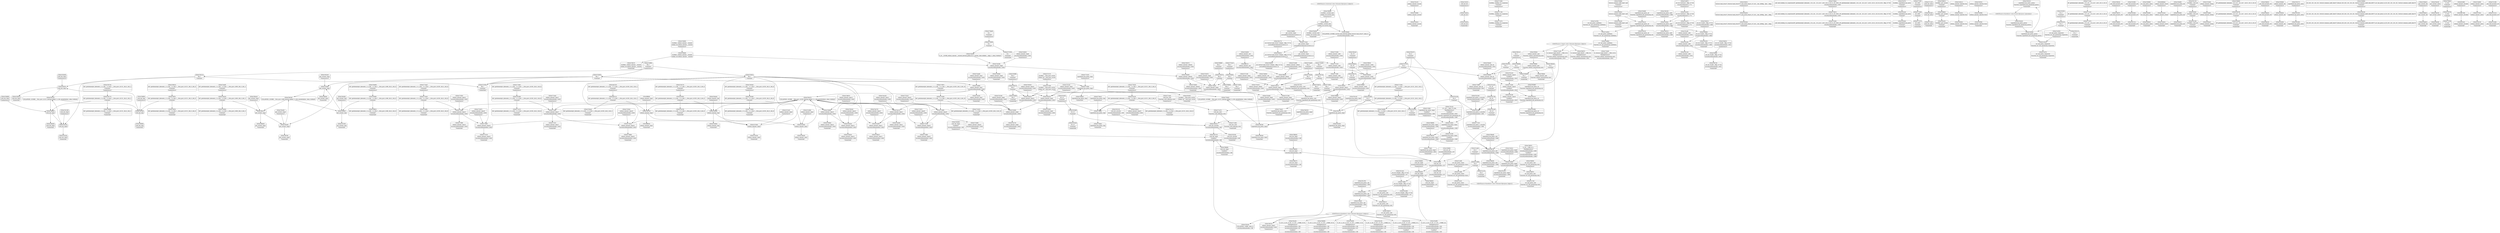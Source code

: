 digraph {
	CE0x47559a0 [shape=record,shape=Mrecord,label="{CE0x47559a0|get_current:_tmp1}"]
	CE0x474dd30 [shape=record,shape=Mrecord,label="{CE0x474dd30|selinux_umount:_call|security/selinux/hooks.c,2650|*SummSink*}"]
	CE0x4745660 [shape=record,shape=Mrecord,label="{CE0x4745660|selinux_umount:_do.end}"]
	CE0x4772db0 [shape=record,shape=Mrecord,label="{CE0x4772db0|selinux_umount:_tmp20|security/selinux/hooks.c,2650|*SummSink*}"]
	CE0x4755e80 [shape=record,shape=Mrecord,label="{CE0x4755e80|selinux_umount:_tmp9|security/selinux/hooks.c,2650|*SummSink*}"]
	CE0x476f0f0 [shape=record,shape=Mrecord,label="{CE0x476f0f0|i64*_getelementptr_inbounds_(_2_x_i64_,_2_x_i64_*___llvm_gcov_ctr131,_i64_0,_i64_1)|*Constant*|*SummSink*}"]
	CE0x4792700 [shape=record,shape=Mrecord,label="{CE0x4792700|superblock_has_perm:_cred|Function::superblock_has_perm&Arg::cred::|*SummSource*}"]
	CE0x47cd5c0 [shape=record,shape=Mrecord,label="{CE0x47cd5c0|cred_sid:_bb}"]
	CE0x478fcb0 [shape=record,shape=Mrecord,label="{CE0x478fcb0|selinux_umount:_mnt|Function::selinux_umount&Arg::mnt::|*SummSource*}"]
	CE0x47d0e00 [shape=record,shape=Mrecord,label="{CE0x47d0e00|cred_sid:_tmp2|*SummSink*}"]
	CE0x4773f90 [shape=record,shape=Mrecord,label="{CE0x4773f90|selinux_umount:_tmp15|security/selinux/hooks.c,2650|*SummSink*}"]
	CE0x47dc1f0 [shape=record,shape=Mrecord,label="{CE0x47dc1f0|superblock_has_perm:_tmp6|security/selinux/hooks.c,1866|*SummSink*}"]
	"CONST[source:1(input),value:2(dynamic)][purpose:{object}]"
	CE0x47cff70 [shape=record,shape=Mrecord,label="{CE0x47cff70|i64*_getelementptr_inbounds_(_2_x_i64_,_2_x_i64_*___llvm_gcov_ctr131,_i64_0,_i64_0)|*Constant*}"]
	CE0x479e5b0 [shape=record,shape=Mrecord,label="{CE0x479e5b0|get_current:_tmp|*SummSource*}"]
	CE0x474dc90 [shape=record,shape=Mrecord,label="{CE0x474dc90|selinux_umount:_call|security/selinux/hooks.c,2650|*SummSource*}"]
	CE0x4763cf0 [shape=record,shape=Mrecord,label="{CE0x4763cf0|GLOBAL:___llvm_gcov_ctr205|Global_var:__llvm_gcov_ctr205|*SummSink*}"]
	CE0x4771900 [shape=record,shape=Mrecord,label="{CE0x4771900|GLOBAL:_lockdep_rcu_suspicious|*Constant*|*SummSource*}"]
	CE0x4773aa0 [shape=record,shape=Mrecord,label="{CE0x4773aa0|i64*_getelementptr_inbounds_(_11_x_i64_,_11_x_i64_*___llvm_gcov_ctr205,_i64_0,_i64_8)|*Constant*|*SummSource*}"]
	CE0x478bf80 [shape=record,shape=Mrecord,label="{CE0x478bf80|cred_sid:_sid|security/selinux/hooks.c,197|*SummSource*}"]
	CE0x478ec70 [shape=record,shape=Mrecord,label="{CE0x478ec70|i32_78|*Constant*|*SummSink*}"]
	CE0x4779c00 [shape=record,shape=Mrecord,label="{CE0x4779c00|i64*_getelementptr_inbounds_(_2_x_i64_,_2_x_i64_*___llvm_gcov_ctr151,_i64_0,_i64_0)|*Constant*|*SummSource*}"]
	CE0x4758370 [shape=record,shape=Mrecord,label="{CE0x4758370|i64_4|*Constant*}"]
	CE0x47d3210 [shape=record,shape=Mrecord,label="{CE0x47d3210|i64_1|*Constant*}"]
	CE0x479df00 [shape=record,shape=Mrecord,label="{CE0x479df00|cred_sid:_tmp|*SummSource*}"]
	CE0x47cd900 [shape=record,shape=Mrecord,label="{CE0x47cd900|avc_has_perm:_auditdata|Function::avc_has_perm&Arg::auditdata::|*SummSink*}"]
	CE0x47902c0 [shape=record,shape=Mrecord,label="{CE0x47902c0|i32_1|*Constant*|*SummSource*}"]
	CE0x4792bd0 [shape=record,shape=Mrecord,label="{CE0x4792bd0|superblock_has_perm:_sb|Function::superblock_has_perm&Arg::sb::|*SummSource*}"]
	CE0x47cd970 [shape=record,shape=Mrecord,label="{CE0x47cd970|_ret_i32_%retval.0,_!dbg_!27728|security/selinux/avc.c,775|*SummSource*}"]
	CE0x4774cd0 [shape=record,shape=Mrecord,label="{CE0x4774cd0|8:_%struct.super_block*,_:_CRE_8,16_|*MultipleSource*|Function::selinux_umount&Arg::mnt::|security/selinux/hooks.c,2652}"]
	CE0x47b16d0 [shape=record,shape=Mrecord,label="{CE0x47b16d0|_ret_i32_%tmp6,_!dbg_!27716|security/selinux/hooks.c,197|*SummSink*}"]
	CE0x4776120 [shape=record,shape=Mrecord,label="{CE0x4776120|272:_i8*,_:_CRE_272,280_|*MultipleSource*|*LoadInst*|security/selinux/hooks.c,2652|Function::superblock_has_perm&Arg::sb::|security/selinux/hooks.c,1865}"]
	CE0x476fb20 [shape=record,shape=Mrecord,label="{CE0x476fb20|selinux_umount:_tobool|security/selinux/hooks.c,2650}"]
	CE0x47d2130 [shape=record,shape=Mrecord,label="{CE0x47d2130|cred_sid:_security|security/selinux/hooks.c,196|*SummSource*}"]
	CE0x47cc7e0 [shape=record,shape=Mrecord,label="{CE0x47cc7e0|avc_has_perm:_tsid|Function::avc_has_perm&Arg::tsid::|*SummSink*}"]
	CE0x47b4f10 [shape=record,shape=Mrecord,label="{CE0x47b4f10|%struct.task_struct*_(%struct.task_struct**)*_asm_movq_%gs:$_1:P_,$0_,_r,im,_dirflag_,_fpsr_,_flags_|*SummSource*}"]
	CE0x4770b70 [shape=record,shape=Mrecord,label="{CE0x4770b70|_call_void_lockdep_rcu_suspicious(i8*_getelementptr_inbounds_(_25_x_i8_,_25_x_i8_*_.str3,_i32_0,_i32_0),_i32_2650,_i8*_getelementptr_inbounds_(_45_x_i8_,_45_x_i8_*_.str12,_i32_0,_i32_0))_#10,_!dbg_!27729|security/selinux/hooks.c,2650}"]
	CE0x47920e0 [shape=record,shape=Mrecord,label="{CE0x47920e0|GLOBAL:_superblock_has_perm|*Constant*|*SummSink*}"]
	CE0x4771f30 [shape=record,shape=Mrecord,label="{CE0x4771f30|i32_2650|*Constant*|*SummSource*}"]
	CE0x477c240 [shape=record,shape=Mrecord,label="{CE0x477c240|cred_sid:_entry|*SummSink*}"]
	CE0x4757290 [shape=record,shape=Mrecord,label="{CE0x4757290|selinux_umount:_tmp4|security/selinux/hooks.c,2650|*SummSink*}"]
	CE0x477bfd0 [shape=record,shape=Mrecord,label="{CE0x477bfd0|_ret_i32_%tmp6,_!dbg_!27716|security/selinux/hooks.c,197}"]
	CE0x4759340 [shape=record,shape=Mrecord,label="{CE0x4759340|i64*_getelementptr_inbounds_(_11_x_i64_,_11_x_i64_*___llvm_gcov_ctr205,_i64_0,_i64_6)|*Constant*|*SummSource*}"]
	CE0x478e1f0 [shape=record,shape=Mrecord,label="{CE0x478e1f0|GLOBAL:_get_current|*Constant*|*SummSink*}"]
	CE0x4759970 [shape=record,shape=Mrecord,label="{CE0x4759970|selinux_umount:_tmp13|security/selinux/hooks.c,2650|*SummSource*}"]
	CE0x474aef0 [shape=record,shape=Mrecord,label="{CE0x474aef0|i64*_getelementptr_inbounds_(_2_x_i64_,_2_x_i64_*___llvm_gcov_ctr98,_i64_0,_i64_1)|*Constant*|*SummSource*}"]
	"CONST[source:0(mediator),value:2(dynamic)][purpose:{object}]"
	CE0x478ee40 [shape=record,shape=Mrecord,label="{CE0x478ee40|selinux_umount:_cred4|security/selinux/hooks.c,2650}"]
	CE0x47492b0 [shape=record,shape=Mrecord,label="{CE0x47492b0|selinux_umount:_land.lhs.true|*SummSink*}"]
	CE0x4756e70 [shape=record,shape=Mrecord,label="{CE0x4756e70|GLOBAL:_selinux_umount.__warned|Global_var:selinux_umount.__warned|*SummSink*}"]
	CE0x47cc980 [shape=record,shape=Mrecord,label="{CE0x47cc980|i16_5|*Constant*}"]
	CE0x477d540 [shape=record,shape=Mrecord,label="{CE0x477d540|selinux_umount:_tmp18|security/selinux/hooks.c,2650|*SummSource*}"]
	CE0x4747850 [shape=record,shape=Mrecord,label="{CE0x4747850|i64_1|*Constant*|*SummSink*}"]
	CE0x4791f70 [shape=record,shape=Mrecord,label="{CE0x4791f70|GLOBAL:_superblock_has_perm|*Constant*|*SummSource*}"]
	CE0x4762f10 [shape=record,shape=Mrecord,label="{CE0x4762f10|selinux_umount:_land.lhs.true2|*SummSource*}"]
	CE0x4754840 [shape=record,shape=Mrecord,label="{CE0x4754840|i64*_getelementptr_inbounds_(_2_x_i64_,_2_x_i64_*___llvm_gcov_ctr98,_i64_0,_i64_1)|*Constant*|*SummSink*}"]
	CE0x47db550 [shape=record,shape=Mrecord,label="{CE0x47db550|superblock_has_perm:_tmp5|security/selinux/hooks.c,1865}"]
	CE0x4793520 [shape=record,shape=Mrecord,label="{CE0x4793520|superblock_has_perm:_perms|Function::superblock_has_perm&Arg::perms::|*SummSink*}"]
	CE0x47419b0 [shape=record,shape=Mrecord,label="{CE0x47419b0|selinux_umount:_tmp1|*SummSource*}"]
	CE0x4758570 [shape=record,shape=Mrecord,label="{CE0x4758570|selinux_umount:_tobool1|security/selinux/hooks.c,2650|*SummSource*}"]
	CE0x478fb80 [shape=record,shape=Mrecord,label="{CE0x478fb80|selinux_umount:_mnt|Function::selinux_umount&Arg::mnt::}"]
	CE0x478c6f0 [shape=record,shape=Mrecord,label="{CE0x478c6f0|0:_i32,_4:_i32,_8:_i32,_12:_i32,_:_CMRE_4,8_|*MultipleSource*|security/selinux/hooks.c,196|security/selinux/hooks.c,197|*LoadInst*|security/selinux/hooks.c,196}"]
	CE0x478f8d0 [shape=record,shape=Mrecord,label="{CE0x478f8d0|selinux_umount:_tmp21|security/selinux/hooks.c,2650|*SummSink*}"]
	CE0x4792520 [shape=record,shape=Mrecord,label="{CE0x4792520|i32_4|*Constant*}"]
	CE0x4759260 [shape=record,shape=Mrecord,label="{CE0x4759260|i64*_getelementptr_inbounds_(_11_x_i64_,_11_x_i64_*___llvm_gcov_ctr205,_i64_0,_i64_6)|*Constant*}"]
	CE0x47d01d0 [shape=record,shape=Mrecord,label="{CE0x47d01d0|superblock_has_perm:_call2|security/selinux/hooks.c,1866|*SummSource*}"]
	CE0x47c4160 [shape=record,shape=Mrecord,label="{CE0x47c4160|superblock_has_perm:_tmp4|*LoadInst*|security/selinux/hooks.c,1865|*SummSink*}"]
	CE0x47640f0 [shape=record,shape=Mrecord,label="{CE0x47640f0|i64_0|*Constant*|*SummSink*}"]
	CE0x4779de0 [shape=record,shape=Mrecord,label="{CE0x4779de0|superblock_has_perm:_tmp}"]
	CE0x4745270 [shape=record,shape=Mrecord,label="{CE0x4745270|i64*_getelementptr_inbounds_(_11_x_i64_,_11_x_i64_*___llvm_gcov_ctr205,_i64_0,_i64_0)|*Constant*|*SummSource*}"]
	CE0x47715a0 [shape=record,shape=Mrecord,label="{CE0x47715a0|i8*_getelementptr_inbounds_(_25_x_i8_,_25_x_i8_*_.str3,_i32_0,_i32_0)|*Constant*|*SummSource*}"]
	CE0x475a960 [shape=record,shape=Mrecord,label="{CE0x475a960|selinux_umount:_tmp7|security/selinux/hooks.c,2650}"]
	CE0x475bd70 [shape=record,shape=Mrecord,label="{CE0x475bd70|_call_void_mcount()_#3}"]
	CE0x475a720 [shape=record,shape=Mrecord,label="{CE0x475a720|selinux_umount:_tmp6|security/selinux/hooks.c,2650|*SummSink*}"]
	CE0x47b10e0 [shape=record,shape=Mrecord,label="{CE0x47b10e0|cred_sid:_entry}"]
	CE0x47723b0 [shape=record,shape=Mrecord,label="{CE0x47723b0|superblock_has_perm:_tmp1}"]
	CE0x4764250 [shape=record,shape=Mrecord,label="{CE0x4764250|selinux_umount:_tmp5|security/selinux/hooks.c,2650}"]
	CE0x4791a00 [shape=record,shape=Mrecord,label="{CE0x4791a00|selinux_umount:_call5|security/selinux/hooks.c,2652}"]
	CE0x47bc6f0 [shape=record,shape=Mrecord,label="{CE0x47bc6f0|superblock_has_perm:_call|security/selinux/hooks.c,1863}"]
	CE0x47d17c0 [shape=record,shape=Mrecord,label="{CE0x47d17c0|_call_void_mcount()_#3|*SummSink*}"]
	CE0x478c530 [shape=record,shape=Mrecord,label="{CE0x478c530|0:_i32,_4:_i32,_8:_i32,_12:_i32,_:_CMRE_0,4_|*MultipleSource*|security/selinux/hooks.c,196|security/selinux/hooks.c,197|*LoadInst*|security/selinux/hooks.c,196}"]
	CE0x476ef60 [shape=record,shape=Mrecord,label="{CE0x476ef60|i64*_getelementptr_inbounds_(_2_x_i64_,_2_x_i64_*___llvm_gcov_ctr98,_i64_0,_i64_0)|*Constant*}"]
	CE0x4764470 [shape=record,shape=Mrecord,label="{CE0x4764470|COLLAPSED:_GCMRE___llvm_gcov_ctr205_internal_global_11_x_i64_zeroinitializer:_elem_0:default:}"]
	CE0x4790da0 [shape=record,shape=Mrecord,label="{CE0x4790da0|GLOBAL:_current_task|Global_var:current_task|*SummSource*}"]
	CE0x475a170 [shape=record,shape=Mrecord,label="{CE0x475a170|i64*_getelementptr_inbounds_(_2_x_i64_,_2_x_i64_*___llvm_gcov_ctr151,_i64_0,_i64_0)|*Constant*|*SummSink*}"]
	CE0x47d0960 [shape=record,shape=Mrecord,label="{CE0x47d0960|avc_has_perm:_entry|*SummSource*}"]
	CE0x477b300 [shape=record,shape=Mrecord,label="{CE0x477b300|i64_2|*Constant*|*SummSource*}"]
	CE0x47580d0 [shape=record,shape=Mrecord,label="{CE0x47580d0|selinux_umount:_tmp8|security/selinux/hooks.c,2650|*SummSink*}"]
	CE0x474a110 [shape=record,shape=Mrecord,label="{CE0x474a110|selinux_umount:_tmp11|security/selinux/hooks.c,2650}"]
	"CONST[source:2(external),value:2(dynamic)][purpose:{subject}]"
	CE0x4779e50 [shape=record,shape=Mrecord,label="{CE0x4779e50|COLLAPSED:_GCMRE___llvm_gcov_ctr151_internal_global_2_x_i64_zeroinitializer:_elem_0:default:}"]
	CE0x4745820 [shape=record,shape=Mrecord,label="{CE0x4745820|selinux_umount:_if.end|*SummSink*}"]
	CE0x477e090 [shape=record,shape=Mrecord,label="{CE0x477e090|selinux_umount:_tmp19|security/selinux/hooks.c,2650|*SummSink*}"]
	CE0x47db680 [shape=record,shape=Mrecord,label="{CE0x47db680|superblock_has_perm:_tmp5|security/selinux/hooks.c,1865|*SummSource*}"]
	CE0x475bc60 [shape=record,shape=Mrecord,label="{CE0x475bc60|get_current:_tmp3}"]
	CE0x47cf450 [shape=record,shape=Mrecord,label="{CE0x47cf450|cred_sid:_bb|*SummSink*}"]
	CE0x47b5040 [shape=record,shape=Mrecord,label="{CE0x47b5040|%struct.task_struct*_(%struct.task_struct**)*_asm_movq_%gs:$_1:P_,$0_,_r,im,_dirflag_,_fpsr_,_flags_|*SummSink*}"]
	CE0x5adc1c0 [shape=record,shape=Mrecord,label="{CE0x5adc1c0|i64*_getelementptr_inbounds_(_11_x_i64_,_11_x_i64_*___llvm_gcov_ctr205,_i64_0,_i64_1)|*Constant*}"]
	CE0x478d280 [shape=record,shape=Mrecord,label="{CE0x478d280|cred_sid:_tmp6|security/selinux/hooks.c,197}"]
	CE0x477cf10 [shape=record,shape=Mrecord,label="{CE0x477cf10|selinux_umount:_tmp17|security/selinux/hooks.c,2650|*SummSink*}"]
	CE0x47925f0 [shape=record,shape=Mrecord,label="{CE0x47925f0|superblock_has_perm:_cred|Function::superblock_has_perm&Arg::cred::}"]
	CE0x47b50b0 [shape=record,shape=Mrecord,label="{CE0x47b50b0|superblock_has_perm:_bb}"]
	CE0x4744450 [shape=record,shape=Mrecord,label="{CE0x4744450|0:_i8,_:_GCMR_selinux_umount.__warned_internal_global_i8_0,_section_.data.unlikely_,_align_1:_elem_0:default:}"]
	CE0x476fe90 [shape=record,shape=Mrecord,label="{CE0x476fe90|i64_4|*Constant*|*SummSink*}"]
	CE0x474ae20 [shape=record,shape=Mrecord,label="{CE0x474ae20|i64*_getelementptr_inbounds_(_2_x_i64_,_2_x_i64_*___llvm_gcov_ctr98,_i64_0,_i64_1)|*Constant*}"]
	CE0x474b7b0 [shape=record,shape=Mrecord,label="{CE0x474b7b0|get_current:_tmp4|./arch/x86/include/asm/current.h,14|*SummSink*}"]
	CE0x477df70 [shape=record,shape=Mrecord,label="{CE0x477df70|i64*_getelementptr_inbounds_(_11_x_i64_,_11_x_i64_*___llvm_gcov_ctr205,_i64_0,_i64_10)|*Constant*|*SummSource*}"]
	CE0x47b1150 [shape=record,shape=Mrecord,label="{CE0x47b1150|GLOBAL:_cred_sid|*Constant*|*SummSource*}"]
	CE0x4758400 [shape=record,shape=Mrecord,label="{CE0x4758400|selinux_umount:_tobool1|security/selinux/hooks.c,2650}"]
	CE0x4756350 [shape=record,shape=Mrecord,label="{CE0x4756350|selinux_umount:_tmp10|security/selinux/hooks.c,2650|*SummSource*}"]
	CE0x47752a0 [shape=record,shape=Mrecord,label="{CE0x47752a0|get_current:_tmp4|./arch/x86/include/asm/current.h,14}"]
	CE0x4763470 [shape=record,shape=Mrecord,label="{CE0x4763470|i32_0|*Constant*|*SummSource*}"]
	CE0x4753540 [shape=record,shape=Mrecord,label="{CE0x4753540|selinux_umount:_tmp3|*SummSink*}"]
	CE0x4773eb0 [shape=record,shape=Mrecord,label="{CE0x4773eb0|selinux_umount:_tmp15|security/selinux/hooks.c,2650}"]
	CE0x4758ec0 [shape=record,shape=Mrecord,label="{CE0x4758ec0|selinux_umount:_tmp12|security/selinux/hooks.c,2650|*SummSink*}"]
	CE0x47702f0 [shape=record,shape=Mrecord,label="{CE0x47702f0|i64_5|*Constant*|*SummSink*}"]
	CE0x4793450 [shape=record,shape=Mrecord,label="{CE0x4793450|superblock_has_perm:_perms|Function::superblock_has_perm&Arg::perms::|*SummSource*}"]
	CE0x4744290 [shape=record,shape=Mrecord,label="{CE0x4744290|selinux_umount:_tmp8|security/selinux/hooks.c,2650}"]
	CE0x4790b60 [shape=record,shape=Mrecord,label="{CE0x4790b60|selinux_umount:_mnt_sb|security/selinux/hooks.c,2652}"]
	CE0x478c780 [shape=record,shape=Mrecord,label="{CE0x478c780|0:_i32,_4:_i32,_8:_i32,_12:_i32,_:_CMRE_8,12_|*MultipleSource*|security/selinux/hooks.c,196|security/selinux/hooks.c,197|*LoadInst*|security/selinux/hooks.c,196}"]
	CE0x4755610 [shape=record,shape=Mrecord,label="{CE0x4755610|selinux_umount:_do.end|*SummSink*}"]
	CE0x478d930 [shape=record,shape=Mrecord,label="{CE0x478d930|avc_has_perm:_tsid|Function::avc_has_perm&Arg::tsid::|*SummSource*}"]
	CE0x47533d0 [shape=record,shape=Mrecord,label="{CE0x47533d0|selinux_umount:_if.then|*SummSource*}"]
	CE0x4761b30 [shape=record,shape=Mrecord,label="{CE0x4761b30|i8*_getelementptr_inbounds_(_45_x_i8_,_45_x_i8_*_.str12,_i32_0,_i32_0)|*Constant*|*SummSink*}"]
	CE0x478e810 [shape=record,shape=Mrecord,label="{CE0x478e810|_ret_%struct.task_struct*_%tmp4,_!dbg_!27714|./arch/x86/include/asm/current.h,14}"]
	CE0x478e920 [shape=record,shape=Mrecord,label="{CE0x478e920|_ret_%struct.task_struct*_%tmp4,_!dbg_!27714|./arch/x86/include/asm/current.h,14|*SummSink*}"]
	CE0x4793110 [shape=record,shape=Mrecord,label="{CE0x4793110|i32_4|*Constant*|*SummSink*}"]
	CE0x47d2720 [shape=record,shape=Mrecord,label="{CE0x47d2720|cred_sid:_tmp4|*LoadInst*|security/selinux/hooks.c,196}"]
	CE0x4794430 [shape=record,shape=Mrecord,label="{CE0x4794430|get_current:_tmp}"]
	CE0x478dc10 [shape=record,shape=Mrecord,label="{CE0x478dc10|avc_has_perm:_ssid|Function::avc_has_perm&Arg::ssid::}"]
	CE0x47d0d90 [shape=record,shape=Mrecord,label="{CE0x47d0d90|cred_sid:_tmp2|*SummSource*}"]
	CE0x477cae0 [shape=record,shape=Mrecord,label="{CE0x477cae0|selinux_umount:_tmp17|security/selinux/hooks.c,2650}"]
	CE0x477cea0 [shape=record,shape=Mrecord,label="{CE0x477cea0|selinux_umount:_tmp17|security/selinux/hooks.c,2650|*SummSource*}"]
	CE0x474b0e0 [shape=record,shape=Mrecord,label="{CE0x474b0e0|superblock_has_perm:_tmp1|*SummSink*}"]
	CE0x47d1dc0 [shape=record,shape=Mrecord,label="{CE0x47d1dc0|i32_22|*Constant*|*SummSink*}"]
	CE0x4773a30 [shape=record,shape=Mrecord,label="{CE0x4773a30|i64*_getelementptr_inbounds_(_11_x_i64_,_11_x_i64_*___llvm_gcov_ctr205,_i64_0,_i64_8)|*Constant*}"]
	CE0x4762220 [shape=record,shape=Mrecord,label="{CE0x4762220|COLLAPSED:_GCMRE___llvm_gcov_ctr131_internal_global_2_x_i64_zeroinitializer:_elem_0:default:}"]
	CE0x47bdc30 [shape=record,shape=Mrecord,label="{CE0x47bdc30|_call_void_mcount()_#3|*SummSink*}"]
	CE0x4770420 [shape=record,shape=Mrecord,label="{CE0x4770420|selinux_umount:_tmp9|security/selinux/hooks.c,2650}"]
	CE0x4754700 [shape=record,shape=Mrecord,label="{CE0x4754700|i64*_getelementptr_inbounds_(_11_x_i64_,_11_x_i64_*___llvm_gcov_ctr205,_i64_0,_i64_0)|*Constant*|*SummSink*}"]
	CE0x47d1090 [shape=record,shape=Mrecord,label="{CE0x47d1090|i32_0|*Constant*}"]
	CE0x476f080 [shape=record,shape=Mrecord,label="{CE0x476f080|cred_sid:_tmp|*SummSink*}"]
	CE0x478bff0 [shape=record,shape=Mrecord,label="{CE0x478bff0|cred_sid:_sid|security/selinux/hooks.c,197}"]
	CE0x475ba30 [shape=record,shape=Mrecord,label="{CE0x475ba30|selinux_umount:_tmp1|*SummSink*}"]
	CE0x4754a60 [shape=record,shape=Mrecord,label="{CE0x4754a60|i64_3|*Constant*|*SummSource*}"]
	CE0x479a640 [shape=record,shape=Mrecord,label="{CE0x479a640|get_current:_tmp1|*SummSink*}"]
	CE0x478dd70 [shape=record,shape=Mrecord,label="{CE0x478dd70|avc_has_perm:_ssid|Function::avc_has_perm&Arg::ssid::|*SummSink*}"]
	CE0x4750f80 [shape=record,shape=Mrecord,label="{CE0x4750f80|i64_1|*Constant*|*SummSource*}"]
	CE0x477bda0 [shape=record,shape=Mrecord,label="{CE0x477bda0|superblock_has_perm:_tmp|*SummSink*}"]
	CE0x47b1a50 [shape=record,shape=Mrecord,label="{CE0x47b1a50|i32_16|*Constant*|*SummSource*}"]
	CE0x47632e0 [shape=record,shape=Mrecord,label="{CE0x47632e0|get_current:_tmp1|*SummSource*}"]
	CE0x47dbe90 [shape=record,shape=Mrecord,label="{CE0x47dbe90|superblock_has_perm:_sid1|security/selinux/hooks.c,1866|*SummSink*}"]
	CE0x4755d70 [shape=record,shape=Mrecord,label="{CE0x4755d70|selinux_umount:_tmp9|security/selinux/hooks.c,2650|*SummSource*}"]
	CE0x47d2200 [shape=record,shape=Mrecord,label="{CE0x47d2200|cred_sid:_security|security/selinux/hooks.c,196|*SummSink*}"]
	CE0x4794740 [shape=record,shape=Mrecord,label="{CE0x4794740|_ret_i32_%call5,_!dbg_!27742|security/selinux/hooks.c,2652|*SummSink*}"]
	CE0x47936c0 [shape=record,shape=Mrecord,label="{CE0x47936c0|%struct.common_audit_data*_null|*Constant*}"]
	CE0x47ccc20 [shape=record,shape=Mrecord,label="{CE0x47ccc20|i16_5|*Constant*|*SummSink*}"]
	CE0x479e540 [shape=record,shape=Mrecord,label="{CE0x479e540|COLLAPSED:_GCMRE___llvm_gcov_ctr98_internal_global_2_x_i64_zeroinitializer:_elem_0:default:}"]
	CE0x4742d30 [shape=record,shape=Mrecord,label="{CE0x4742d30|selinux_umount:_bb|*SummSink*}"]
	CE0x4792380 [shape=record,shape=Mrecord,label="{CE0x4792380|superblock_has_perm:_entry|*SummSink*}"]
	CE0x4754640 [shape=record,shape=Mrecord,label="{CE0x4754640|selinux_umount:_tmp|*SummSink*}"]
	CE0x47d0160 [shape=record,shape=Mrecord,label="{CE0x47d0160|i32_(i32,_i32,_i16,_i32,_%struct.common_audit_data*)*_bitcast_(i32_(i32,_i32,_i16,_i32,_%struct.common_audit_data.495*)*_avc_has_perm_to_i32_(i32,_i32,_i16,_i32,_%struct.common_audit_data*)*)|*Constant*}"]
	CE0x47d25a0 [shape=record,shape=Mrecord,label="{CE0x47d25a0|COLLAPSED:_CMRE:_elem_0::|security/selinux/hooks.c,196}"]
	CE0x47949c0 [shape=record,shape=Mrecord,label="{CE0x47949c0|get_current:_bb}"]
	CE0x4756bd0 [shape=record,shape=Mrecord,label="{CE0x4756bd0|GLOBAL:_selinux_umount.__warned|Global_var:selinux_umount.__warned}"]
	CE0x477d6b0 [shape=record,shape=Mrecord,label="{CE0x477d6b0|selinux_umount:_tmp18|security/selinux/hooks.c,2650|*SummSink*}"]
	CE0x4754b70 [shape=record,shape=Mrecord,label="{CE0x4754b70|i64_3|*Constant*|*SummSink*}"]
	CE0x477b590 [shape=record,shape=Mrecord,label="{CE0x477b590|i8_1|*Constant*}"]
	CE0x4755930 [shape=record,shape=Mrecord,label="{CE0x4755930|i64_1|*Constant*}"]
	CE0x47b1d80 [shape=record,shape=Mrecord,label="{CE0x47b1d80|superblock_has_perm:_s_security|security/selinux/hooks.c,1865}"]
	CE0x4762fb0 [shape=record,shape=Mrecord,label="{CE0x4762fb0|selinux_umount:_land.lhs.true2|*SummSink*}"]
	CE0x478eeb0 [shape=record,shape=Mrecord,label="{CE0x478eeb0|selinux_umount:_mnt_sb|security/selinux/hooks.c,2652|*SummSource*}"]
	CE0x474a3b0 [shape=record,shape=Mrecord,label="{CE0x474a3b0|selinux_umount:_tmp11|security/selinux/hooks.c,2650|*SummSink*}"]
	CE0x3ff9110 [shape=record,shape=Mrecord,label="{CE0x3ff9110|selinux_umount:_call|security/selinux/hooks.c,2650}"]
	CE0x47cd350 [shape=record,shape=Mrecord,label="{CE0x47cd350|avc_has_perm:_requested|Function::avc_has_perm&Arg::requested::|*SummSource*}"]
	CE0x476f160 [shape=record,shape=Mrecord,label="{CE0x476f160|cred_sid:_tmp1}"]
	CE0x47d1290 [shape=record,shape=Mrecord,label="{CE0x47d1290|cred_sid:_tmp3|*SummSource*}"]
	"CONST[source:0(mediator),value:0(static)][purpose:{operation}]"
	CE0x47d1f30 [shape=record,shape=Mrecord,label="{CE0x47d1f30|i32_22|*Constant*|*SummSource*}"]
	CE0x47bd160 [shape=record,shape=Mrecord,label="{CE0x47bd160|superblock_has_perm:_tmp3}"]
	CE0x476fd60 [shape=record,shape=Mrecord,label="{CE0x476fd60|i64_4|*Constant*|*SummSource*}"]
	CE0x4754ef0 [shape=record,shape=Mrecord,label="{CE0x4754ef0|selinux_umount:_if.then}"]
	CE0x4753060 [shape=record,shape=Mrecord,label="{CE0x4753060|selinux_umount:_tmp6|security/selinux/hooks.c,2650}"]
	CE0x4794d50 [shape=record,shape=Mrecord,label="{CE0x4794d50|get_current:_bb|*SummSink*}"]
	CE0x47cf020 [shape=record,shape=Mrecord,label="{CE0x47cf020|i64*_getelementptr_inbounds_(_2_x_i64_,_2_x_i64_*___llvm_gcov_ctr131,_i64_0,_i64_0)|*Constant*|*SummSink*}"]
	CE0x47db7a0 [shape=record,shape=Mrecord,label="{CE0x47db7a0|superblock_has_perm:_sid1|security/selinux/hooks.c,1866}"]
	CE0x4791e40 [shape=record,shape=Mrecord,label="{CE0x4791e40|GLOBAL:_superblock_has_perm|*Constant*}"]
	CE0x4774bf0 [shape=record,shape=Mrecord,label="{CE0x4774bf0|selinux_umount:_mnt_sb|security/selinux/hooks.c,2652|*SummSink*}"]
	CE0x47479e0 [shape=record,shape=Mrecord,label="{CE0x47479e0|selinux_umount:_tmp3}"]
	CE0x47bda50 [shape=record,shape=Mrecord,label="{CE0x47bda50|_call_void_mcount()_#3}"]
	CE0x47bdb20 [shape=record,shape=Mrecord,label="{CE0x47bdb20|_call_void_mcount()_#3|*SummSource*}"]
	CE0x477e020 [shape=record,shape=Mrecord,label="{CE0x477e020|i64*_getelementptr_inbounds_(_11_x_i64_,_11_x_i64_*___llvm_gcov_ctr205,_i64_0,_i64_10)|*Constant*|*SummSink*}"]
	CE0x478e590 [shape=record,shape=Mrecord,label="{CE0x478e590|get_current:_entry|*SummSink*}"]
	CE0x47d0010 [shape=record,shape=Mrecord,label="{CE0x47d0010|i64*_getelementptr_inbounds_(_2_x_i64_,_2_x_i64_*___llvm_gcov_ctr131,_i64_0,_i64_0)|*Constant*|*SummSource*}"]
	CE0x47b1260 [shape=record,shape=Mrecord,label="{CE0x47b1260|GLOBAL:_cred_sid|*Constant*|*SummSink*}"]
	CE0x4774c60 [shape=record,shape=Mrecord,label="{CE0x4774c60|selinux_umount:_tmp22|*LoadInst*|security/selinux/hooks.c,2652}"]
	CE0x4752ca0 [shape=record,shape=Mrecord,label="{CE0x4752ca0|selinux_umount:_tmp5|security/selinux/hooks.c,2650|*SummSource*}"]
	CE0x47733f0 [shape=record,shape=Mrecord,label="{CE0x47733f0|selinux_umount:_call3|security/selinux/hooks.c,2650|*SummSink*}"]
	CE0x475b790 [shape=record,shape=Mrecord,label="{CE0x475b790|i1_true|*Constant*}"]
	CE0x47b1440 [shape=record,shape=Mrecord,label="{CE0x47b1440|superblock_has_perm:_s_security|security/selinux/hooks.c,1865|*SummSource*}"]
	CE0x478f0d0 [shape=record,shape=Mrecord,label="{CE0x478f0d0|selinux_umount:_cred4|security/selinux/hooks.c,2650|*SummSink*}"]
	CE0x477d3c0 [shape=record,shape=Mrecord,label="{CE0x477d3c0|selinux_umount:_tmp18|security/selinux/hooks.c,2650}"]
	CE0x4752d50 [shape=record,shape=Mrecord,label="{CE0x4752d50|selinux_umount:_tmp5|security/selinux/hooks.c,2650|*SummSink*}"]
	CE0x4773280 [shape=record,shape=Mrecord,label="{CE0x4773280|selinux_umount:_call3|security/selinux/hooks.c,2650|*SummSource*}"]
	CE0x47bc790 [shape=record,shape=Mrecord,label="{CE0x47bc790|superblock_has_perm:_call|security/selinux/hooks.c,1863|*SummSource*}"]
	CE0x4794be0 [shape=record,shape=Mrecord,label="{CE0x4794be0|get_current:_bb|*SummSource*}"]
	CE0x4763e70 [shape=record,shape=Mrecord,label="{CE0x4763e70|i64_0|*Constant*}"]
	CE0x47d06b0 [shape=record,shape=Mrecord,label="{CE0x47d06b0|i32_(i32,_i32,_i16,_i32,_%struct.common_audit_data*)*_bitcast_(i32_(i32,_i32,_i16,_i32,_%struct.common_audit_data.495*)*_avc_has_perm_to_i32_(i32,_i32,_i16,_i32,_%struct.common_audit_data*)*)|*Constant*|*SummSource*}"]
	CE0x4763bd0 [shape=record,shape=Mrecord,label="{CE0x4763bd0|selinux_umount:_bb|*SummSource*}"]
	CE0x478ece0 [shape=record,shape=Mrecord,label="{CE0x478ece0|i32_78|*Constant*|*SummSource*}"]
	CE0x4764400 [shape=record,shape=Mrecord,label="{CE0x4764400|selinux_umount:_tmp}"]
	CE0x4771670 [shape=record,shape=Mrecord,label="{CE0x4771670|i8*_getelementptr_inbounds_(_25_x_i8_,_25_x_i8_*_.str3,_i32_0,_i32_0)|*Constant*|*SummSink*}"]
	CE0x474b6b0 [shape=record,shape=Mrecord,label="{CE0x474b6b0|get_current:_tmp4|./arch/x86/include/asm/current.h,14|*SummSource*}"]
	CE0x47c84b0 [shape=record,shape=Mrecord,label="{CE0x47c84b0|superblock_has_perm:_tmp6|security/selinux/hooks.c,1866}"]
	CE0x47717d0 [shape=record,shape=Mrecord,label="{CE0x47717d0|GLOBAL:_lockdep_rcu_suspicious|*Constant*}"]
	CE0x4792a10 [shape=record,shape=Mrecord,label="{CE0x4792a10|superblock_has_perm:_sb|Function::superblock_has_perm&Arg::sb::}"]
	CE0x47941f0 [shape=record,shape=Mrecord,label="{CE0x47941f0|_ret_i32_%call2,_!dbg_!27722|security/selinux/hooks.c,1866|*SummSink*}"]
	CE0x4764730 [shape=record,shape=Mrecord,label="{CE0x4764730|selinux_umount:_tmp2}"]
	CE0x47599e0 [shape=record,shape=Mrecord,label="{CE0x47599e0|selinux_umount:_tmp13|security/selinux/hooks.c,2650|*SummSink*}"]
	CE0x501fce0 [shape=record,shape=Mrecord,label="{CE0x501fce0|selinux_umount:_do.body|*SummSink*}"]
	CE0x4747a50 [shape=record,shape=Mrecord,label="{CE0x4747a50|selinux_umount:_tmp3|*SummSource*}"]
	CE0x47548e0 [shape=record,shape=Mrecord,label="{CE0x47548e0|selinux_umount:_tobool1|security/selinux/hooks.c,2650|*SummSink*}"]
	CE0x478f5e0 [shape=record,shape=Mrecord,label="{CE0x478f5e0|selinux_umount:_tmp21|security/selinux/hooks.c,2650}"]
	CE0x47b1ae0 [shape=record,shape=Mrecord,label="{CE0x47b1ae0|i32_16|*Constant*|*SummSink*}"]
	CE0x47dbad0 [shape=record,shape=Mrecord,label="{CE0x47dbad0|superblock_has_perm:_sid1|security/selinux/hooks.c,1866|*SummSource*}"]
	CE0x4771b00 [shape=record,shape=Mrecord,label="{CE0x4771b00|i32_2650|*Constant*}"]
	CE0x47644e0 [shape=record,shape=Mrecord,label="{CE0x47644e0|selinux_umount:_tmp|*SummSource*}"]
	CE0x476fcf0 [shape=record,shape=Mrecord,label="{CE0x476fcf0|i64_5|*Constant*}"]
	CE0x478b960 [shape=record,shape=Mrecord,label="{CE0x478b960|i32_1|*Constant*}"]
	CE0x4773f20 [shape=record,shape=Mrecord,label="{CE0x4773f20|selinux_umount:_tmp15|security/selinux/hooks.c,2650|*SummSource*}"]
	CE0x475b450 [shape=record,shape=Mrecord,label="{CE0x475b450|selinux_umount:_tmp14|security/selinux/hooks.c,2650|*SummSink*}"]
	CE0x47d03f0 [shape=record,shape=Mrecord,label="{CE0x47d03f0|avc_has_perm:_entry}"]
	CE0x4794610 [shape=record,shape=Mrecord,label="{CE0x4794610|_ret_i32_%call5,_!dbg_!27742|security/selinux/hooks.c,2652|*SummSource*}"]
	CE0x47701e0 [shape=record,shape=Mrecord,label="{CE0x47701e0|i64_5|*Constant*|*SummSource*}"]
	CE0x474cba0 [shape=record,shape=Mrecord,label="{CE0x474cba0|superblock_has_perm:_call|security/selinux/hooks.c,1863|*SummSink*}"]
	CE0x477ca70 [shape=record,shape=Mrecord,label="{CE0x477ca70|i64*_getelementptr_inbounds_(_11_x_i64_,_11_x_i64_*___llvm_gcov_ctr205,_i64_0,_i64_9)|*Constant*|*SummSink*}"]
	CE0x477dc90 [shape=record,shape=Mrecord,label="{CE0x477dc90|i64*_getelementptr_inbounds_(_11_x_i64_,_11_x_i64_*___llvm_gcov_ctr205,_i64_0,_i64_10)|*Constant*}"]
	CE0x4770be0 [shape=record,shape=Mrecord,label="{CE0x4770be0|_call_void_lockdep_rcu_suspicious(i8*_getelementptr_inbounds_(_25_x_i8_,_25_x_i8_*_.str3,_i32_0,_i32_0),_i32_2650,_i8*_getelementptr_inbounds_(_45_x_i8_,_45_x_i8_*_.str12,_i32_0,_i32_0))_#10,_!dbg_!27729|security/selinux/hooks.c,2650|*SummSource*}"]
	CE0x478e770 [shape=record,shape=Mrecord,label="{CE0x478e770|_ret_%struct.task_struct*_%tmp4,_!dbg_!27714|./arch/x86/include/asm/current.h,14|*SummSource*}"]
	CE0x47744f0 [shape=record,shape=Mrecord,label="{CE0x47744f0|selinux_umount:_tmp16|security/selinux/hooks.c,2650}"]
	CE0x478fe80 [shape=record,shape=Mrecord,label="{CE0x478fe80|selinux_umount:_mnt|Function::selinux_umount&Arg::mnt::|*SummSink*}"]
	CE0x4773150 [shape=record,shape=Mrecord,label="{CE0x4773150|selinux_umount:_call3|security/selinux/hooks.c,2650}"]
	CE0x475bcd0 [shape=record,shape=Mrecord,label="{CE0x475bcd0|get_current:_tmp3|*SummSource*}"]
	CE0x479f760 [shape=record,shape=Mrecord,label="{CE0x479f760|get_current:_tmp3|*SummSink*}"]
	CE0x4773760 [shape=record,shape=Mrecord,label="{CE0x4773760|i1_true|*Constant*|*SummSink*}"]
	CE0x47d0b50 [shape=record,shape=Mrecord,label="{CE0x47d0b50|avc_has_perm:_entry|*SummSink*}"]
	CE0x47bcd50 [shape=record,shape=Mrecord,label="{CE0x47bcd50|superblock_has_perm:_tmp2|*SummSink*}"]
	CE0x475b1b0 [shape=record,shape=Mrecord,label="{CE0x475b1b0|selinux_umount:_tmp14|security/selinux/hooks.c,2650}"]
	CE0x4744900 [shape=record,shape=Mrecord,label="{CE0x4744900|selinux_umount:_entry|*SummSource*}"]
	CE0x4771970 [shape=record,shape=Mrecord,label="{CE0x4771970|GLOBAL:_lockdep_rcu_suspicious|*Constant*|*SummSink*}"]
	CE0x479f820 [shape=record,shape=Mrecord,label="{CE0x479f820|i64*_getelementptr_inbounds_(_2_x_i64_,_2_x_i64_*___llvm_gcov_ctr98,_i64_0,_i64_0)|*Constant*|*SummSink*}"]
	CE0x4772970 [shape=record,shape=Mrecord,label="{CE0x4772970|selinux_umount:_tmp20|security/selinux/hooks.c,2650|*SummSource*}"]
	CE0x4774ee0 [shape=record,shape=Mrecord,label="{CE0x4774ee0|superblock_has_perm:_cred|Function::superblock_has_perm&Arg::cred::|*SummSink*}"]
	CE0x47cd1e0 [shape=record,shape=Mrecord,label="{CE0x47cd1e0|avc_has_perm:_requested|Function::avc_has_perm&Arg::requested::}"]
	CE0x47578c0 [shape=record,shape=Mrecord,label="{CE0x47578c0|selinux_umount:_entry}"]
	CE0x479bc70 [shape=record,shape=Mrecord,label="{CE0x479bc70|get_current:_tmp2}"]
	CE0x47938b0 [shape=record,shape=Mrecord,label="{CE0x47938b0|%struct.common_audit_data*_null|*Constant*|*SummSource*}"]
	CE0x4761dd0 [shape=record,shape=Mrecord,label="{CE0x4761dd0|i64*_getelementptr_inbounds_(_11_x_i64_,_11_x_i64_*___llvm_gcov_ctr205,_i64_0,_i64_9)|*Constant*}"]
	CE0x47bcce0 [shape=record,shape=Mrecord,label="{CE0x47bcce0|superblock_has_perm:_tmp2|*SummSource*}"]
	CE0x47635a0 [shape=record,shape=Mrecord,label="{CE0x47635a0|i32_0|*Constant*|*SummSink*}"]
	CE0x47ccec0 [shape=record,shape=Mrecord,label="{CE0x47ccec0|avc_has_perm:_tclass|Function::avc_has_perm&Arg::tclass::|*SummSink*}"]
	CE0x47bcfe0 [shape=record,shape=Mrecord,label="{CE0x47bcfe0|GLOBAL:_cred_sid|*Constant*}"]
	CE0x4748790 [shape=record,shape=Mrecord,label="{CE0x4748790|i8*_getelementptr_inbounds_(_45_x_i8_,_45_x_i8_*_.str12,_i32_0,_i32_0)|*Constant*}"]
	CE0x4759900 [shape=record,shape=Mrecord,label="{CE0x4759900|selinux_umount:_tmp13|security/selinux/hooks.c,2650}"]
	CE0x4772270 [shape=record,shape=Mrecord,label="{CE0x4772270|i32_2650|*Constant*|*SummSink*}"]
	CE0x4790d30 [shape=record,shape=Mrecord,label="{CE0x4790d30|GLOBAL:_current_task|Global_var:current_task}"]
	CE0x4794010 [shape=record,shape=Mrecord,label="{CE0x4794010|_ret_i32_%call2,_!dbg_!27722|security/selinux/hooks.c,1866|*SummSource*}"]
	CE0x4792f30 [shape=record,shape=Mrecord,label="{CE0x4792f30|i32_4|*Constant*|*SummSource*}"]
	CE0x4763ac0 [shape=record,shape=Mrecord,label="{CE0x4763ac0|selinux_umount:_if.then|*SummSink*}"]
	CE0x4754c70 [shape=record,shape=Mrecord,label="{CE0x4754c70|selinux_umount:_tmp4|security/selinux/hooks.c,2650}"]
	CE0x47c83a0 [shape=record,shape=Mrecord,label="{CE0x47c83a0|superblock_has_perm:_call2|security/selinux/hooks.c,1866}"]
	CE0x478c080 [shape=record,shape=Mrecord,label="{CE0x478c080|cred_sid:_sid|security/selinux/hooks.c,197|*SummSink*}"]
	CE0x4771350 [shape=record,shape=Mrecord,label="{CE0x4771350|i8*_getelementptr_inbounds_(_25_x_i8_,_25_x_i8_*_.str3,_i32_0,_i32_0)|*Constant*}"]
	CE0x4790670 [shape=record,shape=Mrecord,label="{CE0x4790670|8:_%struct.super_block*,_:_CRE_0,8_|*MultipleSource*|Function::selinux_umount&Arg::mnt::|security/selinux/hooks.c,2652}"]
	CE0x4791420 [shape=record,shape=Mrecord,label="{CE0x4791420|selinux_umount:_tmp22|*LoadInst*|security/selinux/hooks.c,2652|*SummSource*}"]
	CE0x478d810 [shape=record,shape=Mrecord,label="{CE0x478d810|GLOBAL:_get_current|*Constant*|*SummSource*}"]
	CE0x475a1e0 [shape=record,shape=Mrecord,label="{CE0x475a1e0|i64*_getelementptr_inbounds_(_2_x_i64_,_2_x_i64_*___llvm_gcov_ctr151,_i64_0,_i64_0)|*Constant*}"]
	CE0x4777be0 [shape=record,shape=Mrecord,label="{CE0x4777be0|superblock_has_perm:_tmp5|security/selinux/hooks.c,1865|*SummSink*}"]
	CE0x47d2800 [shape=record,shape=Mrecord,label="{CE0x47d2800|cred_sid:_tmp4|*LoadInst*|security/selinux/hooks.c,196|*SummSource*}"]
	CE0x47b4e30 [shape=record,shape=Mrecord,label="{CE0x47b4e30|%struct.task_struct*_(%struct.task_struct**)*_asm_movq_%gs:$_1:P_,$0_,_r,im,_dirflag_,_fpsr_,_flags_}"]
	CE0x47b1cb0 [shape=record,shape=Mrecord,label="{CE0x47b1cb0|i32_0|*Constant*}"]
	CE0x478e330 [shape=record,shape=Mrecord,label="{CE0x478e330|get_current:_entry}"]
	CE0x4741940 [shape=record,shape=Mrecord,label="{CE0x4741940|selinux_umount:_tmp1}"]
	CE0x47c3d20 [shape=record,shape=Mrecord,label="{CE0x47c3d20|superblock_has_perm:_tmp4|*LoadInst*|security/selinux/hooks.c,1865}"]
	CE0x4792200 [shape=record,shape=Mrecord,label="{CE0x4792200|superblock_has_perm:_entry}"]
	CE0x4772340 [shape=record,shape=Mrecord,label="{CE0x4772340|i64*_getelementptr_inbounds_(_2_x_i64_,_2_x_i64_*___llvm_gcov_ctr151,_i64_0,_i64_1)|*Constant*|*SummSource*}"]
	CE0x47747e0 [shape=record,shape=Mrecord,label="{CE0x47747e0|selinux_umount:_tmp16|security/selinux/hooks.c,2650|*SummSink*}"]
	CE0x478ebc0 [shape=record,shape=Mrecord,label="{CE0x478ebc0|i32_78|*Constant*}"]
	CE0x478f030 [shape=record,shape=Mrecord,label="{CE0x478f030|selinux_umount:_cred4|security/selinux/hooks.c,2650|*SummSource*}"]
	CE0x47c85c0 [shape=record,shape=Mrecord,label="{CE0x47c85c0|superblock_has_perm:_tmp6|security/selinux/hooks.c,1866|*SummSource*}"]
	CE0x4751690 [shape=record,shape=Mrecord,label="{CE0x4751690|_call_void_mcount()_#3|*SummSink*}"]
	CE0x474a5f0 [shape=record,shape=Mrecord,label="{CE0x474a5f0|selinux_umount:_tmp12|security/selinux/hooks.c,2650}"]
	CE0x47bd340 [shape=record,shape=Mrecord,label="{CE0x47bd340|superblock_has_perm:_tmp3|*SummSink*}"]
	CE0x4745890 [shape=record,shape=Mrecord,label="{CE0x4745890|selinux_umount:_land.lhs.true2}"]
	CE0x47b15a0 [shape=record,shape=Mrecord,label="{CE0x47b15a0|_ret_i32_%tmp6,_!dbg_!27716|security/selinux/hooks.c,197|*SummSource*}"]
	CE0x474a240 [shape=record,shape=Mrecord,label="{CE0x474a240|selinux_umount:_tmp11|security/selinux/hooks.c,2650|*SummSource*}"]
	CE0x4763f80 [shape=record,shape=Mrecord,label="{CE0x4763f80|i64_0|*Constant*|*SummSource*}"]
	CE0x5adc230 [shape=record,shape=Mrecord,label="{CE0x5adc230|i64*_getelementptr_inbounds_(_11_x_i64_,_11_x_i64_*___llvm_gcov_ctr205,_i64_0,_i64_1)|*Constant*|*SummSource*}"]
	CE0x478dcb0 [shape=record,shape=Mrecord,label="{CE0x478dcb0|avc_has_perm:_ssid|Function::avc_has_perm&Arg::ssid::|*SummSource*}"]
	CE0x47d0820 [shape=record,shape=Mrecord,label="{CE0x47d0820|i32_(i32,_i32,_i16,_i32,_%struct.common_audit_data*)*_bitcast_(i32_(i32,_i32,_i16,_i32,_%struct.common_audit_data.495*)*_avc_has_perm_to_i32_(i32,_i32,_i16,_i32,_%struct.common_audit_data*)*)|*Constant*|*SummSink*}"]
	CE0x47929a0 [shape=record,shape=Mrecord,label="{CE0x47929a0|superblock_has_perm:_perms|Function::superblock_has_perm&Arg::perms::}"]
	CE0x478b800 [shape=record,shape=Mrecord,label="{CE0x478b800|cred_sid:_tmp5|security/selinux/hooks.c,196}"]
	CE0x47d33d0 [shape=record,shape=Mrecord,label="{CE0x47d33d0|cred_sid:_tmp1|*SummSource*}"]
	CE0x3ff9040 [shape=record,shape=Mrecord,label="{CE0x3ff9040|selinux_umount:_tmp2|*SummSink*}"]
	CE0x4793bb0 [shape=record,shape=Mrecord,label="{CE0x4793bb0|_ret_i32_%call2,_!dbg_!27722|security/selinux/hooks.c,1866}"]
	CE0x47cd780 [shape=record,shape=Mrecord,label="{CE0x47cd780|avc_has_perm:_auditdata|Function::avc_has_perm&Arg::auditdata::|*SummSource*}"]
	CE0x478d6e0 [shape=record,shape=Mrecord,label="{CE0x478d6e0|GLOBAL:_get_current|*Constant*}"]
	CE0x47d0310 [shape=record,shape=Mrecord,label="{CE0x47d0310|superblock_has_perm:_call2|security/selinux/hooks.c,1866|*SummSink*}"]
	CE0x4763b30 [shape=record,shape=Mrecord,label="{CE0x4763b30|selinux_umount:_bb}"]
	CE0x475b8c0 [shape=record,shape=Mrecord,label="{CE0x475b8c0|i1_true|*Constant*|*SummSource*}"]
	CE0x5db7380 [shape=record,shape=Mrecord,label="{CE0x5db7380|selinux_umount:_do.body}"]
	CE0x47d3610 [shape=record,shape=Mrecord,label="{CE0x47d3610|cred_sid:_tmp1|*SummSink*}"]
	CE0x4750ea0 [shape=record,shape=Mrecord,label="{CE0x4750ea0|i64*_getelementptr_inbounds_(_11_x_i64_,_11_x_i64_*___llvm_gcov_ctr205,_i64_0,_i64_1)|*Constant*|*SummSink*}"]
	CE0x4791af0 [shape=record,shape=Mrecord,label="{CE0x4791af0|selinux_umount:_call5|security/selinux/hooks.c,2652|*SummSource*}"]
	CE0x47cf220 [shape=record,shape=Mrecord,label="{CE0x47cf220|cred_sid:_bb|*SummSource*}"]
	CE0x47547d0 [shape=record,shape=Mrecord,label="{CE0x47547d0|get_current:_tmp|*SummSink*}"]
	CE0x475aa90 [shape=record,shape=Mrecord,label="{CE0x475aa90|selinux_umount:_tmp7|security/selinux/hooks.c,2650|*SummSource*}"]
	CE0x478bb30 [shape=record,shape=Mrecord,label="{CE0x478bb30|cred_sid:_tmp5|security/selinux/hooks.c,196|*SummSource*}"]
	CE0x4793fa0 [shape=record,shape=Mrecord,label="{CE0x4793fa0|_ret_i32_%call5,_!dbg_!27742|security/selinux/hooks.c,2652}"]
	CE0x47d16b0 [shape=record,shape=Mrecord,label="{CE0x47d16b0|_call_void_mcount()_#3|*SummSource*}"]
	CE0x477d9f0 [shape=record,shape=Mrecord,label="{CE0x477d9f0|selinux_umount:_tmp19|security/selinux/hooks.c,2650}"]
	CE0x479bd50 [shape=record,shape=Mrecord,label="{CE0x479bd50|get_current:_tmp2|*SummSink*}"]
	CE0x47d37e0 [shape=record,shape=Mrecord,label="{CE0x47d37e0|i64*_getelementptr_inbounds_(_2_x_i64_,_2_x_i64_*___llvm_gcov_ctr131,_i64_0,_i64_1)|*Constant*|*SummSource*}"]
	CE0x47621b0 [shape=record,shape=Mrecord,label="{CE0x47621b0|cred_sid:_tmp}"]
	CE0x47d1640 [shape=record,shape=Mrecord,label="{CE0x47d1640|_call_void_mcount()_#3}"]
	CE0x47ccdf0 [shape=record,shape=Mrecord,label="{CE0x47ccdf0|avc_has_perm:_tclass|Function::avc_has_perm&Arg::tclass::|*SummSource*}"]
	CE0x47727d0 [shape=record,shape=Mrecord,label="{CE0x47727d0|selinux_umount:_tmp20|security/selinux/hooks.c,2650}"]
	CE0x47b17d0 [shape=record,shape=Mrecord,label="{CE0x47b17d0|i32_16|*Constant*}"]
	CE0x478ce40 [shape=record,shape=Mrecord,label="{CE0x478ce40|0:_i32,_4:_i32,_8:_i32,_12:_i32,_:_CMRE_16,20_|*MultipleSource*|security/selinux/hooks.c,196|security/selinux/hooks.c,197|*LoadInst*|security/selinux/hooks.c,196}"]
	CE0x477c4e0 [shape=record,shape=Mrecord,label="{CE0x477c4e0|cred_sid:_cred|Function::cred_sid&Arg::cred::|*SummSource*}"]
	CE0x47db3e0 [shape=record,shape=Mrecord,label="{CE0x47db3e0|i32_1|*Constant*}"]
	CE0x47705f0 [shape=record,shape=Mrecord,label="{CE0x47705f0|i64_2|*Constant*|*SummSink*}"]
	CE0x47d1bd0 [shape=record,shape=Mrecord,label="{CE0x47d1bd0|i32_22|*Constant*}"]
	CE0x47b4d40 [shape=record,shape=Mrecord,label="{CE0x47b4d40|GLOBAL:_current_task|Global_var:current_task|*SummSink*}"]
	CE0x4756d00 [shape=record,shape=Mrecord,label="{CE0x4756d00|GLOBAL:_selinux_umount.__warned|Global_var:selinux_umount.__warned|*SummSource*}"]
	CE0x474b310 [shape=record,shape=Mrecord,label="{CE0x474b310|i64*_getelementptr_inbounds_(_2_x_i64_,_2_x_i64_*___llvm_gcov_ctr151,_i64_0,_i64_1)|*Constant*}"]
	CE0x4753190 [shape=record,shape=Mrecord,label="{CE0x4753190|selinux_umount:_tmp6|security/selinux/hooks.c,2650|*SummSource*}"]
	CE0x476e810 [shape=record,shape=Mrecord,label="{CE0x476e810|superblock_has_perm:_bb|*SummSink*}"]
	CE0x47d3770 [shape=record,shape=Mrecord,label="{CE0x47d3770|i64*_getelementptr_inbounds_(_2_x_i64_,_2_x_i64_*___llvm_gcov_ctr131,_i64_0,_i64_1)|*Constant*}"]
	CE0x474d490 [shape=record,shape=Mrecord,label="{CE0x474d490|i64*_getelementptr_inbounds_(_2_x_i64_,_2_x_i64_*___llvm_gcov_ctr151,_i64_0,_i64_1)|*Constant*|*SummSink*}"]
	CE0x47cee70 [shape=record,shape=Mrecord,label="{CE0x47cee70|_ret_i32_%retval.0,_!dbg_!27728|security/selinux/avc.c,775|*SummSink*}"]
	CE0x4770000 [shape=record,shape=Mrecord,label="{CE0x4770000|i64*_getelementptr_inbounds_(_11_x_i64_,_11_x_i64_*___llvm_gcov_ctr205,_i64_0,_i64_6)|*Constant*|*SummSink*}"]
	CE0x474a720 [shape=record,shape=Mrecord,label="{CE0x474a720|selinux_umount:_tmp12|security/selinux/hooks.c,2650|*SummSource*}"]
	CE0x477bed0 [shape=record,shape=Mrecord,label="{CE0x477bed0|i8_1|*Constant*|*SummSource*}"]
	CE0x4790490 [shape=record,shape=Mrecord,label="{CE0x4790490|i32_1|*Constant*|*SummSink*}"]
	CE0x4742e20 [shape=record,shape=Mrecord,label="{CE0x4742e20|selinux_umount:_land.lhs.true}"]
	CE0x478f750 [shape=record,shape=Mrecord,label="{CE0x478f750|selinux_umount:_tmp21|security/selinux/hooks.c,2650|*SummSource*}"]
	CE0x478e430 [shape=record,shape=Mrecord,label="{CE0x478e430|get_current:_entry|*SummSource*}"]
	CE0x479d600 [shape=record,shape=Mrecord,label="{CE0x479d600|_call_void_mcount()_#3|*SummSink*}"]
	CE0x47524d0 [shape=record,shape=Mrecord,label="{CE0x47524d0|selinux_umount:_tobool|security/selinux/hooks.c,2650|*SummSource*}"]
	CE0x4744630 [shape=record,shape=Mrecord,label="{CE0x4744630|selinux_umount:_tmp8|security/selinux/hooks.c,2650|*SummSource*}"]
	CE0x4757e70 [shape=record,shape=Mrecord,label="{CE0x4757e70|GLOBAL:___llvm_gcov_ctr205|Global_var:__llvm_gcov_ctr205|*SummSource*}"]
	CE0x47cd100 [shape=record,shape=Mrecord,label="{CE0x47cd100|_ret_i32_%retval.0,_!dbg_!27728|security/selinux/avc.c,775}"]
	CE0x4755420 [shape=record,shape=Mrecord,label="{CE0x4755420|selinux_umount:_if.end}"]
	CE0x479d540 [shape=record,shape=Mrecord,label="{CE0x479d540|_call_void_mcount()_#3|*SummSource*}"]
	CE0x4792270 [shape=record,shape=Mrecord,label="{CE0x4792270|superblock_has_perm:_entry|*SummSource*}"]
	CE0x477c470 [shape=record,shape=Mrecord,label="{CE0x477c470|cred_sid:_cred|Function::cred_sid&Arg::cred::}"]
	CE0x478be70 [shape=record,shape=Mrecord,label="{CE0x478be70|cred_sid:_tmp5|security/selinux/hooks.c,196|*SummSink*}"]
	CE0x475b2e0 [shape=record,shape=Mrecord,label="{CE0x475b2e0|selinux_umount:_tmp14|security/selinux/hooks.c,2650|*SummSource*}"]
	CE0x4751580 [shape=record,shape=Mrecord,label="{CE0x4751580|_call_void_mcount()_#3|*SummSource*}"]
	CE0x4779ec0 [shape=record,shape=Mrecord,label="{CE0x4779ec0|superblock_has_perm:_tmp|*SummSource*}"]
	CE0x47cc670 [shape=record,shape=Mrecord,label="{CE0x47cc670|avc_has_perm:_requested|Function::avc_has_perm&Arg::requested::|*SummSink*}"]
	CE0x478b690 [shape=record,shape=Mrecord,label="{CE0x478b690|cred_sid:_tmp4|*LoadInst*|security/selinux/hooks.c,196|*SummSink*}"]
	CE0x47932c0 [shape=record,shape=Mrecord,label="{CE0x47932c0|superblock_has_perm:_ad|Function::superblock_has_perm&Arg::ad::|*SummSink*}"]
	CE0x4750f10 [shape=record,shape=Mrecord,label="{CE0x4750f10|i64_1|*Constant*}"]
	CE0x4791c40 [shape=record,shape=Mrecord,label="{CE0x4791c40|selinux_umount:_call5|security/selinux/hooks.c,2652|*SummSink*}"]
	CE0x47564c0 [shape=record,shape=Mrecord,label="{CE0x47564c0|selinux_umount:_tmp10|security/selinux/hooks.c,2650|*SummSink*}"]
	CE0x478f460 [shape=record,shape=Mrecord,label="{CE0x478f460|COLLAPSED:_GCMRE_current_task_external_global_%struct.task_struct*:_elem_0::|security/selinux/hooks.c,2650}"]
	CE0x4793a30 [shape=record,shape=Mrecord,label="{CE0x4793a30|%struct.common_audit_data*_null|*Constant*|*SummSink*}"]
	CE0x479bce0 [shape=record,shape=Mrecord,label="{CE0x479bce0|get_current:_tmp2|*SummSource*}"]
	CE0x4777c50 [shape=record,shape=Mrecord,label="{CE0x4777c50|superblock_has_perm:_s_security|security/selinux/hooks.c,1865|*SummSink*}"]
	CE0x47cd630 [shape=record,shape=Mrecord,label="{CE0x47cd630|avc_has_perm:_auditdata|Function::avc_has_perm&Arg::auditdata::}"]
	CE0x4755c20 [shape=record,shape=Mrecord,label="{CE0x4755c20|selinux_umount:_do.end|*SummSource*}"]
	CE0x47915f0 [shape=record,shape=Mrecord,label="{CE0x47915f0|selinux_umount:_tmp22|*LoadInst*|security/selinux/hooks.c,2652|*SummSink*}"]
	CE0x47d2010 [shape=record,shape=Mrecord,label="{CE0x47d2010|cred_sid:_security|security/selinux/hooks.c,196}"]
	CE0x47d1220 [shape=record,shape=Mrecord,label="{CE0x47d1220|cred_sid:_tmp3}"]
	CE0x47575d0 [shape=record,shape=Mrecord,label="{CE0x47575d0|GLOBAL:___llvm_gcov_ctr205|Global_var:__llvm_gcov_ctr205}"]
	CE0x477b290 [shape=record,shape=Mrecord,label="{CE0x477b290|i64_3|*Constant*}"]
	CE0x475af60 [shape=record,shape=Mrecord,label="{CE0x475af60|i64*_getelementptr_inbounds_(_11_x_i64_,_11_x_i64_*___llvm_gcov_ctr205,_i64_0,_i64_8)|*Constant*|*SummSink*}"]
	CE0x47dbf70 [shape=record,shape=Mrecord,label="{CE0x47dbf70|8:_i32,_:_CRE_8,12_|*MultipleSource*|security/selinux/hooks.c,1865|*LoadInst*|security/selinux/hooks.c,1865|security/selinux/hooks.c,1866}"]
	CE0x4796d50 [shape=record,shape=Mrecord,label="{CE0x4796d50|cred_sid:_tmp6|security/selinux/hooks.c,197|*SummSink*}"]
	CE0x4772420 [shape=record,shape=Mrecord,label="{CE0x4772420|superblock_has_perm:_tmp1|*SummSource*}"]
	CE0x4757180 [shape=record,shape=Mrecord,label="{CE0x4757180|selinux_umount:_tmp4|security/selinux/hooks.c,2650|*SummSource*}"]
	CE0x4770c90 [shape=record,shape=Mrecord,label="{CE0x4770c90|_call_void_lockdep_rcu_suspicious(i8*_getelementptr_inbounds_(_25_x_i8_,_25_x_i8_*_.str3,_i32_0,_i32_0),_i32_2650,_i8*_getelementptr_inbounds_(_45_x_i8_,_45_x_i8_*_.str12,_i32_0,_i32_0))_#10,_!dbg_!27729|security/selinux/hooks.c,2650|*SummSink*}"]
	CE0x478df70 [shape=record,shape=Mrecord,label="{CE0x478df70|avc_has_perm:_tsid|Function::avc_has_perm&Arg::tsid::}"]
	CE0x477c8e0 [shape=record,shape=Mrecord,label="{CE0x477c8e0|i64*_getelementptr_inbounds_(_11_x_i64_,_11_x_i64_*___llvm_gcov_ctr205,_i64_0,_i64_9)|*Constant*|*SummSource*}"]
	CE0x4793dd0 [shape=record,shape=Mrecord,label="{CE0x4793dd0|superblock_has_perm:_ad|Function::superblock_has_perm&Arg::ad::|*SummSource*}"]
	CE0x478d060 [shape=record,shape=Mrecord,label="{CE0x478d060|0:_i32,_4:_i32,_8:_i32,_12:_i32,_:_CMRE_20,24_|*MultipleSource*|security/selinux/hooks.c,196|security/selinux/hooks.c,197|*LoadInst*|security/selinux/hooks.c,196}"]
	CE0x477b220 [shape=record,shape=Mrecord,label="{CE0x477b220|selinux_umount:_tobool|security/selinux/hooks.c,2650|*SummSink*}"]
	CE0x47bcc70 [shape=record,shape=Mrecord,label="{CE0x47bcc70|superblock_has_perm:_tmp2}"]
	CE0x478cbf0 [shape=record,shape=Mrecord,label="{CE0x478cbf0|0:_i32,_4:_i32,_8:_i32,_12:_i32,_:_CMRE_12,16_|*MultipleSource*|security/selinux/hooks.c,196|security/selinux/hooks.c,197|*LoadInst*|security/selinux/hooks.c,196}"]
	CE0x475ac00 [shape=record,shape=Mrecord,label="{CE0x475ac00|selinux_umount:_tmp7|security/selinux/hooks.c,2650|*SummSink*}"]
	CE0x47ccab0 [shape=record,shape=Mrecord,label="{CE0x47ccab0|i16_5|*Constant*|*SummSource*}"]
	CE0x4774e00 [shape=record,shape=Mrecord,label="{CE0x4774e00|8:_%struct.super_block*,_:_CRE_16,20_|*MultipleSource*|Function::selinux_umount&Arg::mnt::|security/selinux/hooks.c,2652}"]
	CE0x4793cc0 [shape=record,shape=Mrecord,label="{CE0x4793cc0|superblock_has_perm:_ad|Function::superblock_has_perm&Arg::ad::}"]
	CE0x4745150 [shape=record,shape=Mrecord,label="{CE0x4745150|selinux_umount:_entry|*SummSink*}"]
	"CONST[source:0(mediator),value:2(dynamic)][purpose:{subject}]"
	CE0x4749060 [shape=record,shape=Mrecord,label="{CE0x4749060|i8*_getelementptr_inbounds_(_45_x_i8_,_45_x_i8_*_.str12,_i32_0,_i32_0)|*Constant*|*SummSource*}"]
	CE0x4774670 [shape=record,shape=Mrecord,label="{CE0x4774670|selinux_umount:_tmp16|security/selinux/hooks.c,2650|*SummSource*}"]
	CE0x47c3f40 [shape=record,shape=Mrecord,label="{CE0x47c3f40|superblock_has_perm:_tmp4|*LoadInst*|security/selinux/hooks.c,1865|*SummSource*}"]
	CE0x477c5b0 [shape=record,shape=Mrecord,label="{CE0x477c5b0|cred_sid:_cred|Function::cred_sid&Arg::cred::|*SummSink*}"]
	CE0x479a900 [shape=record,shape=Mrecord,label="{CE0x479a900|i64*_getelementptr_inbounds_(_2_x_i64_,_2_x_i64_*___llvm_gcov_ctr98,_i64_0,_i64_0)|*Constant*|*SummSource*}"]
	CE0x47d0d20 [shape=record,shape=Mrecord,label="{CE0x47d0d20|cred_sid:_tmp2}"]
	CE0x477c130 [shape=record,shape=Mrecord,label="{CE0x477c130|cred_sid:_entry|*SummSource*}"]
	CE0x501fbf0 [shape=record,shape=Mrecord,label="{CE0x501fbf0|selinux_umount:_do.body|*SummSource*}"]
	CE0x5b98da0 [shape=record,shape=Mrecord,label="{CE0x5b98da0|selinux_umount:_if.end|*SummSource*}"]
	CE0x47491c0 [shape=record,shape=Mrecord,label="{CE0x47491c0|selinux_umount:_land.lhs.true|*SummSource*}"]
	CE0x476e660 [shape=record,shape=Mrecord,label="{CE0x476e660|superblock_has_perm:_bb|*SummSource*}"]
	CE0x4752720 [shape=record,shape=Mrecord,label="{CE0x4752720|i32_0|*Constant*}"]
	CE0x47637a0 [shape=record,shape=Mrecord,label="{CE0x47637a0|i64_2|*Constant*}"]
	CE0x501fd50 [shape=record,shape=Mrecord,label="{CE0x501fd50|i64*_getelementptr_inbounds_(_11_x_i64_,_11_x_i64_*___llvm_gcov_ctr205,_i64_0,_i64_0)|*Constant*}"]
	CE0x4751510 [shape=record,shape=Mrecord,label="{CE0x4751510|_call_void_mcount()_#3}"]
	CE0x4790150 [shape=record,shape=Mrecord,label="{CE0x4790150|i32_1|*Constant*}"]
	CE0x4796890 [shape=record,shape=Mrecord,label="{CE0x4796890|cred_sid:_tmp6|security/selinux/hooks.c,197|*SummSource*}"]
	CE0x47ccd80 [shape=record,shape=Mrecord,label="{CE0x47ccd80|avc_has_perm:_tclass|Function::avc_has_perm&Arg::tclass::}"]
	CE0x47d13a0 [shape=record,shape=Mrecord,label="{CE0x47d13a0|cred_sid:_tmp3|*SummSink*}"]
	CE0x477d1a0 [shape=record,shape=Mrecord,label="{CE0x477d1a0|selinux_umount:_tmp19|security/selinux/hooks.c,2650|*SummSource*}"]
	CE0x3ff8fd0 [shape=record,shape=Mrecord,label="{CE0x3ff8fd0|selinux_umount:_tmp2|*SummSource*}"]
	CE0x4756220 [shape=record,shape=Mrecord,label="{CE0x4756220|selinux_umount:_tmp10|security/selinux/hooks.c,2650}"]
	CE0x47707b0 [shape=record,shape=Mrecord,label="{CE0x47707b0|i8_1|*Constant*|*SummSink*}"]
	CE0x47bd230 [shape=record,shape=Mrecord,label="{CE0x47bd230|superblock_has_perm:_tmp3|*SummSource*}"]
	CE0x4792d80 [shape=record,shape=Mrecord,label="{CE0x4792d80|superblock_has_perm:_sb|Function::superblock_has_perm&Arg::sb::|*SummSink*}"]
	CE0x4756220 -> CE0x474a110
	CE0x4763f80 -> CE0x4763e70
	CE0x4755420 -> CE0x4745820
	CE0x4774c60 -> CE0x4792a10
	CE0x501fd50 -> CE0x4754700
	CE0x474a110 -> CE0x474a3b0
	CE0x4750f10 -> CE0x474a5f0
	CE0x4791a00 -> CE0x4793fa0
	CE0x474b310 -> CE0x474d490
	CE0x479d540 -> CE0x475bd70
	CE0x4763e70 -> CE0x4756220
	CE0x47752a0 -> CE0x474b7b0
	CE0x501fd50 -> CE0x4764400
	CE0x4758370 -> CE0x4770420
	CE0x47d0160 -> CE0x47d0820
	CE0x501fbf0 -> CE0x5db7380
	CE0x4758400 -> CE0x4770420
	CE0x474b310 -> CE0x47bcc70
	CE0x4750f80 -> CE0x4755930
	CE0x4755930 -> CE0x47559a0
	CE0x477d1a0 -> CE0x477d9f0
	CE0x4779ec0 -> CE0x4779de0
	CE0x47938b0 -> CE0x47936c0
	CE0x4754ef0 -> CE0x4763ac0
	CE0x478bff0 -> CE0x478c080
	CE0x4773eb0 -> CE0x4773f90
	CE0x478d810 -> CE0x478d6e0
	CE0x4774cd0 -> CE0x4774c60
	CE0x47ccd80 -> CE0x47ccec0
	CE0x478d6e0 -> CE0x478e1f0
	CE0x47c83a0 -> CE0x4793bb0
	CE0x4750f10 -> CE0x47479e0
	"CONST[source:1(input),value:2(dynamic)][purpose:{object}]" -> CE0x4790670
	CE0x478e770 -> CE0x478e810
	CE0x4790b60 -> CE0x4774bf0
	CE0x4790b60 -> CE0x4774c60
	CE0x4793cc0 -> CE0x47932c0
	CE0x477cae0 -> CE0x477d3c0
	CE0x478ee40 -> CE0x478f0d0
	CE0x4794610 -> CE0x4793fa0
	CE0x4755930 -> CE0x4747850
	CE0x4759900 -> CE0x475b1b0
	CE0x47d1090 -> CE0x47d2010
	CE0x474a240 -> CE0x474a110
	CE0x4764470 -> CE0x4764730
	CE0x4752ca0 -> CE0x4764250
	CE0x478fb80 -> CE0x478fe80
	CE0x47d2800 -> CE0x47d2720
	CE0x478c6f0 -> CE0x478d280
	CE0x4792bd0 -> CE0x4792a10
	CE0x47637a0 -> CE0x4754c70
	CE0x477d3c0 -> CE0x4764470
	CE0x4773a30 -> CE0x475af60
	CE0x47644e0 -> CE0x4764400
	CE0x47929a0 -> CE0x47cd1e0
	CE0x474dc90 -> CE0x3ff9110
	CE0x47575d0 -> CE0x4763cf0
	CE0x47d1bd0 -> CE0x47d2010
	CE0x475b1b0 -> CE0x475b450
	CE0x47d25a0 -> CE0x47d2720
	CE0x47936c0 -> CE0x4793a30
	CE0x4741940 -> CE0x4764470
	CE0x475bd70 -> CE0x479d600
	CE0x47533d0 -> CE0x4754ef0
	CE0x5adc230 -> CE0x5adc1c0
	CE0x4759970 -> CE0x4759900
	CE0x4792f30 -> CE0x4792520
	CE0x4764470 -> CE0x4753060
	CE0x4793fa0 -> CE0x4794740
	CE0x47902c0 -> CE0x4790150
	CE0x478e330 -> CE0x478e590
	CE0x47d0960 -> CE0x47d03f0
	CE0x4770420 -> CE0x4755e80
	CE0x47578c0 -> CE0x4745150
	CE0x47b4f10 -> CE0x47b4e30
	CE0x47b50b0 -> CE0x476e810
	CE0x47cd100 -> CE0x47c83a0
	CE0x4750f10 -> CE0x475a960
	CE0x4755930 -> CE0x47723b0
	CE0x4755930 -> CE0x47bd160
	"CONST[source:0(mediator),value:2(dynamic)][purpose:{subject}]" -> CE0x478c6f0
	CE0x47d0d90 -> CE0x47d0d20
	CE0x477b590 -> CE0x47707b0
	CE0x477c470 -> CE0x477c5b0
	CE0x47575d0 -> CE0x4764250
	CE0x477c130 -> CE0x47b10e0
	CE0x477b290 -> CE0x4754b70
	CE0x478bf80 -> CE0x478bff0
	CE0x4744290 -> CE0x47580d0
	CE0x3ff8fd0 -> CE0x4764730
	"CONST[source:0(mediator),value:2(dynamic)][purpose:{subject}]" -> CE0x47d25a0
	CE0x477cea0 -> CE0x477cae0
	CE0x47d1bd0 -> CE0x47d1dc0
	CE0x478b960 -> CE0x4790490
	CE0x479e540 -> CE0x4794430
	CE0x47701e0 -> CE0x476fcf0
	CE0x478f460 -> CE0x478f5e0
	CE0x4750f10 -> CE0x47744f0
	CE0x476fd60 -> CE0x4758370
	CE0x47752a0 -> CE0x478e810
	CE0x47cf220 -> CE0x47cd5c0
	CE0x47bcfe0 -> CE0x47b1260
	"CONST[source:1(input),value:2(dynamic)][purpose:{object}]" -> CE0x4774e00
	CE0x47744f0 -> CE0x4764470
	CE0x47902c0 -> CE0x47db3e0
	CE0x475bcd0 -> CE0x475bc60
	CE0x475a960 -> CE0x475ac00
	CE0x478fb80 -> CE0x4790b60
	CE0x47621b0 -> CE0x476f160
	CE0x47d1f30 -> CE0x47d1bd0
	CE0x47d06b0 -> CE0x47d0160
	CE0x47559a0 -> CE0x479e540
	CE0x47d2010 -> CE0x47d2200
	CE0x4744630 -> CE0x4744290
	CE0x4772970 -> CE0x47727d0
	CE0x47bcc70 -> CE0x47bd160
	CE0x4753060 -> CE0x475a960
	CE0x479e540 -> CE0x479bc70
	CE0x4764400 -> CE0x4754640
	CE0x4750f10 -> CE0x4747850
	CE0x47723b0 -> CE0x474b0e0
	CE0x47d3210 -> CE0x47d1220
	CE0x4773a30 -> CE0x4773eb0
	CE0x4774c60 -> CE0x47915f0
	CE0x47902c0 -> CE0x478b960
	"CONST[source:0(mediator),value:2(dynamic)][purpose:{subject}]" -> CE0x478c780
	CE0x477c470 -> CE0x47d2010
	CE0x47bcc70 -> CE0x47bcd50
	CE0x4755930 -> CE0x475bc60
	CE0x4791f70 -> CE0x4791e40
	CE0x4744290 -> CE0x4758400
	CE0x4756d00 -> CE0x4756bd0
	CE0x4792a10 -> CE0x47b1d80
	CE0x47d2010 -> CE0x47d2720
	CE0x478e810 -> CE0x4773150
	CE0x479a900 -> CE0x476ef60
	CE0x5db7380 -> CE0x501fce0
	CE0x47bda50 -> CE0x47bdc30
	CE0x479bc70 -> CE0x479bd50
	CE0x47db550 -> CE0x4777be0
	CE0x47929a0 -> CE0x4793520
	CE0x4764400 -> CE0x4741940
	"CONST[source:0(mediator),value:2(dynamic)][purpose:{subject}]" -> CE0x478d060
	CE0x478eeb0 -> CE0x4790b60
	CE0x477df70 -> CE0x477dc90
	CE0x4747a50 -> CE0x47479e0
	CE0x4750f10 -> CE0x4741940
	CE0x476ef60 -> CE0x479f820
	"CONST[source:0(mediator),value:0(static)][purpose:{operation}]" -> CE0x4793450
	CE0x47d3770 -> CE0x476f0f0
	CE0x4763b30 -> CE0x4742d30
	CE0x4758370 -> CE0x476fe90
	CE0x4750f10 -> CE0x47727d0
	CE0x47db680 -> CE0x47db550
	CE0x4745660 -> CE0x4755610
	CE0x4779de0 -> CE0x47723b0
	CE0x474a5f0 -> CE0x4758ec0
	CE0x4791e40 -> CE0x47920e0
	CE0x476fcf0 -> CE0x4770420
	CE0x47c84b0 -> CE0x47dc1f0
	CE0x47b1a50 -> CE0x47b17d0
	CE0x47d0d20 -> CE0x47d1220
	CE0x475b1b0 -> CE0x4764470
	CE0x4761dd0 -> CE0x477cae0
	CE0x4791420 -> CE0x4774c60
	CE0x4764470 -> CE0x477cae0
	CE0x4751580 -> CE0x4751510
	CE0x4764470 -> CE0x474a110
	CE0x47d3210 -> CE0x476f160
	CE0x47ccab0 -> CE0x47cc980
	CE0x4794010 -> CE0x4793bb0
	"CONST[source:1(input),value:2(dynamic)][purpose:{object}]" -> CE0x478fcb0
	CE0x477bed0 -> CE0x477b590
	CE0x4748790 -> CE0x4761b30
	CE0x474ae20 -> CE0x479bc70
	CE0x4759340 -> CE0x4759260
	CE0x4749060 -> CE0x4748790
	CE0x47d3770 -> CE0x47d0d20
	CE0x476e660 -> CE0x47b50b0
	CE0x4790d30 -> CE0x478f460
	CE0x47cc980 -> CE0x47ccc20
	CE0x4764730 -> CE0x47479e0
	CE0x4773150 -> CE0x478ee40
	CE0x47db3e0 -> CE0x47db7a0
	CE0x4771b00 -> CE0x4772270
	CE0x478f5e0 -> CE0x47925f0
	CE0x47b1cb0 -> CE0x47db7a0
	CE0x4752720 -> CE0x476fb20
	CE0x478e430 -> CE0x478e330
	CE0x478dc10 -> CE0x478dd70
	CE0x4763e70 -> CE0x47640f0
	CE0x47bc6f0 -> CE0x474cba0
	CE0x475aa90 -> CE0x475a960
	CE0x47b17d0 -> CE0x47b1d80
	CE0x477c4e0 -> CE0x477c470
	CE0x4790150 -> CE0x4790490
	CE0x4759260 -> CE0x4759900
	CE0x478f030 -> CE0x478ee40
	CE0x4794430 -> CE0x47559a0
	CE0x4792520 -> CE0x47929a0
	"CONST[source:0(mediator),value:2(dynamic)][purpose:{subject}]" -> CE0x478f750
	CE0x47d01d0 -> CE0x47c83a0
	CE0x47bdb20 -> CE0x47bda50
	CE0x4744450 -> CE0x4744290
	CE0x4792270 -> CE0x4792200
	CE0x47b1d80 -> CE0x47c3d20
	CE0x47cff70 -> CE0x47cf020
	CE0x474aef0 -> CE0x474ae20
	CE0x5b98da0 -> CE0x4755420
	CE0x475b790 -> CE0x4773760
	CE0x47575d0 -> CE0x4756220
	CE0x478ee40 -> CE0x478f5e0
	CE0x478f460 -> CE0x47752a0
	CE0x47b17d0 -> CE0x47b1ae0
	"CONST[source:0(mediator),value:2(dynamic)][purpose:{subject}]" -> CE0x478c530
	CE0x4755c20 -> CE0x4745660
	CE0x47b1cb0 -> CE0x47b1d80
	CE0x4771350 -> CE0x4771670
	CE0x47727d0 -> CE0x4772db0
	CE0x477b300 -> CE0x47637a0
	CE0x4762220 -> CE0x47d0d20
	CE0x47bd160 -> CE0x4779e50
	CE0x4752720 -> CE0x47635a0
	CE0x476f160 -> CE0x47d3610
	CE0x4754c70 -> CE0x4757290
	CE0x47d1090 -> CE0x47635a0
	CE0x47925f0 -> CE0x477c470
	CE0x47925f0 -> CE0x4774ee0
	CE0x4793bb0 -> CE0x4791a00
	CE0x4750f10 -> CE0x475b1b0
	CE0x4757e70 -> CE0x47575d0
	CE0x4779e50 -> CE0x4779de0
	CE0x479bc70 -> CE0x475bc60
	CE0x479bce0 -> CE0x479bc70
	CE0x47c3d20 -> CE0x47c4160
	CE0x4752720 -> CE0x4790b60
	CE0x4752720 -> CE0x478ee40
	CE0x476fb20 -> CE0x477b220
	CE0x479df00 -> CE0x47621b0
	CE0x47cd780 -> CE0x47cd630
	CE0x4758400 -> CE0x47548e0
	CE0x4761dd0 -> CE0x477ca70
	CE0x47723b0 -> CE0x4779e50
	CE0x4793520 -> "CONST[source:0(mediator),value:0(static)][purpose:{operation}]"
	CE0x47479e0 -> CE0x4764470
	CE0x4750f80 -> CE0x4750f10
	CE0x47cd100 -> CE0x47cee70
	CE0x47d37e0 -> CE0x47d3770
	CE0x47ccc20 -> "CONST[source:0(mediator),value:2(dynamic)][purpose:{object}]"
	CE0x5adc1c0 -> CE0x4764730
	CE0x47524d0 -> CE0x476fb20
	CE0x47bd160 -> CE0x47bd340
	CE0x475a960 -> CE0x4764470
	CE0x47637a0 -> CE0x47705f0
	CE0x4751510 -> CE0x4751690
	CE0x477bfd0 -> CE0x47b16d0
	CE0x474a720 -> CE0x474a5f0
	CE0x47c85c0 -> CE0x47c84b0
	CE0x47727d0 -> CE0x4764470
	CE0x4764250 -> CE0x4752d50
	CE0x47bc790 -> CE0x47bc6f0
	CE0x4793450 -> CE0x47929a0
	CE0x477cae0 -> CE0x477cf10
	CE0x476ef60 -> CE0x4794430
	CE0x4764470 -> CE0x4764400
	CE0x4763470 -> CE0x4752720
	CE0x4773280 -> CE0x4773150
	CE0x478f750 -> CE0x478f5e0
	CE0x4790da0 -> CE0x4790d30
	CE0x47cd630 -> CE0x47cd900
	CE0x4772420 -> CE0x47723b0
	CE0x4763e70 -> CE0x4764250
	CE0x47ccdf0 -> CE0x47ccd80
	CE0x478bb30 -> CE0x478b800
	CE0x4741940 -> CE0x475ba30
	CE0x47491c0 -> CE0x4742e20
	CE0x478bff0 -> CE0x478d280
	CE0x4776120 -> CE0x47c3d20
	CE0x4792200 -> CE0x4792380
	CE0x47d2130 -> CE0x47d2010
	CE0x474cba0 -> "CONST[source:0(mediator),value:2(dynamic)][purpose:{subject}]"
	CE0x4764470 -> CE0x477d9f0
	CE0x47717d0 -> CE0x4771970
	CE0x4759900 -> CE0x47599e0
	CE0x4744900 -> CE0x47578c0
	CE0x4779e50 -> CE0x47bcc70
	CE0x478dcb0 -> CE0x478dc10
	CE0x4750f80 -> CE0x47d3210
	CE0x4772340 -> CE0x474b310
	CE0x475bc60 -> CE0x479e540
	CE0x4794430 -> CE0x47547d0
	CE0x4791a00 -> CE0x4791c40
	CE0x47d1090 -> CE0x478bff0
	CE0x3ff9110 -> CE0x476fb20
	CE0x4773150 -> CE0x47733f0
	CE0x47cc980 -> CE0x47ccd80
	CE0x4753190 -> CE0x4753060
	CE0x478ebc0 -> CE0x478ee40
	"CONST[source:0(mediator),value:2(dynamic)][purpose:{subject}]" -> CE0x478cbf0
	CE0x4770be0 -> CE0x4770b70
	CE0x47bd230 -> CE0x47bd160
	CE0x478b800 -> CE0x478bff0
	CE0x47d1220 -> CE0x47d13a0
	CE0x47bcce0 -> CE0x47bcc70
	CE0x47559a0 -> CE0x479a640
	CE0x4774670 -> CE0x47744f0
	CE0x47419b0 -> CE0x4741940
	CE0x4756350 -> CE0x4756220
	CE0x4779de0 -> CE0x477bda0
	CE0x478ece0 -> CE0x478ebc0
	CE0x4745270 -> CE0x501fd50
	CE0x47b4e30 -> CE0x47b5040
	CE0x5adc1c0 -> CE0x4750ea0
	CE0x478b800 -> CE0x478be70
	CE0x477d540 -> CE0x477d3c0
	CE0x4763470 -> CE0x47b1cb0
	CE0x47b1150 -> CE0x47bcfe0
	CE0x47d03f0 -> CE0x47d0b50
	CE0x47d1220 -> CE0x4762220
	CE0x477bfd0 -> CE0x47bc6f0
	CE0x4793bb0 -> CE0x47941f0
	CE0x477d3c0 -> CE0x477d6b0
	CE0x47632e0 -> CE0x47559a0
	CE0x47b1d80 -> CE0x4777c50
	CE0x477dc90 -> CE0x477d9f0
	CE0x474ae20 -> CE0x4754840
	CE0x478f460 -> CE0x478f460
	CE0x4762220 -> CE0x47621b0
	CE0x475a1e0 -> CE0x4779de0
	CE0x474b6b0 -> CE0x47752a0
	CE0x4770b70 -> CE0x4770c90
	CE0x4771f30 -> CE0x4771b00
	CE0x3ff9110 -> CE0x474dd30
	CE0x478ebc0 -> CE0x478ec70
	CE0x47cd350 -> CE0x47cd1e0
	CE0x4792a10 -> CE0x4792d80
	CE0x47d0010 -> CE0x47cff70
	CE0x47d1640 -> CE0x47d17c0
	CE0x4779c00 -> CE0x475a1e0
	CE0x47d33d0 -> CE0x476f160
	CE0x4793dd0 -> CE0x4793cc0
	CE0x47936c0 -> CE0x4793cc0
	CE0x4790d30 -> CE0x47b4d40
	CE0x478f5e0 -> CE0x478f8d0
	CE0x477b290 -> CE0x4754c70
	"CONST[source:1(input),value:2(dynamic)][purpose:{object}]" -> CE0x4774cd0
	CE0x47715a0 -> CE0x4771350
	CE0x4791af0 -> CE0x4791a00
	CE0x478d280 -> CE0x4796d50
	CE0x47dbad0 -> CE0x47db7a0
	CE0x47d2720 -> CE0x478b690
	CE0x474a5f0 -> CE0x4764470
	CE0x476fcf0 -> CE0x47702f0
	CE0x47c83a0 -> CE0x47d0310
	CE0x47d16b0 -> CE0x47d1640
	CE0x4755d70 -> CE0x4770420
	CE0x47479e0 -> CE0x4753540
	CE0x4764470 -> CE0x4773eb0
	CE0x4758570 -> CE0x4758400
	CE0x478df70 -> CE0x47cc7e0
	CE0x4790150 -> CE0x4790b60
	CE0x4770420 -> CE0x4756220
	CE0x47d2720 -> CE0x478b800
	CE0x4763bd0 -> CE0x4763b30
	CE0x477b590 -> CE0x4744450
	CE0x4756bd0 -> CE0x4744290
	CE0x478fcb0 -> CE0x478fb80
	CE0x47db3e0 -> CE0x4790490
	CE0x47db7a0 -> CE0x47dbe90
	CE0x478e810 -> CE0x478e920
	CE0x4754c70 -> CE0x4764250
	CE0x47cd5c0 -> CE0x47cf450
	CE0x47b1cb0 -> CE0x47635a0
	CE0x4773aa0 -> CE0x4773a30
	CE0x4771900 -> CE0x47717d0
	CE0x477d9f0 -> CE0x47727d0
	CE0x476fb20 -> CE0x4754c70
	CE0x475b8c0 -> CE0x475b790
	CE0x4764470 -> CE0x4759900
	CE0x476f160 -> CE0x4762220
	CE0x4764730 -> CE0x3ff9040
	CE0x47d1290 -> CE0x47d1220
	CE0x47c84b0 -> CE0x478df70
	CE0x4773eb0 -> CE0x47744f0
	CE0x47dc1f0 -> "CONST[source:0(mediator),value:2(dynamic)][purpose:{object}]"
	CE0x475b2e0 -> CE0x475b1b0
	CE0x478b960 -> CE0x478bff0
	CE0x477dc90 -> CE0x477e020
	CE0x4754a60 -> CE0x477b290
	CE0x477d9f0 -> CE0x477e090
	"CONST[source:2(external),value:2(dynamic)][purpose:{subject}]" -> CE0x4790da0
	CE0x478d930 -> CE0x478df70
	CE0x4773f20 -> CE0x4773eb0
	CE0x475a1e0 -> CE0x475a170
	CE0x47744f0 -> CE0x47747e0
	CE0x47cd1e0 -> CE0x47cc670
	CE0x479e5b0 -> CE0x4794430
	CE0x47621b0 -> CE0x476f080
	CE0x475bc60 -> CE0x479f760
	CE0x47b15a0 -> CE0x477bfd0
	CE0x47bc6f0 -> CE0x478dc10
	CE0x4759260 -> CE0x4770000
	CE0x474a110 -> CE0x474a5f0
	CE0x4790d30 -> CE0x47752a0
	CE0x47dbf70 -> CE0x47c84b0
	CE0x4796890 -> CE0x478d280
	CE0x4756220 -> CE0x47564c0
	CE0x4750f10 -> CE0x477d3c0
	CE0x47d3210 -> CE0x4747850
	CE0x4792520 -> CE0x4793110
	CE0x4794be0 -> CE0x47949c0
	CE0x478d280 -> CE0x477bfd0
	CE0x4762f10 -> CE0x4745890
	CE0x4792700 -> CE0x47925f0
	CE0x47c3d20 -> CE0x47db550
	CE0x47949c0 -> CE0x4794d50
	CE0x4764250 -> CE0x4753060
	"CONST[source:0(mediator),value:2(dynamic)][purpose:{subject}]" -> CE0x478ce40
	CE0x47b1440 -> CE0x47b1d80
	CE0x4757180 -> CE0x4754c70
	CE0x47cff70 -> CE0x47621b0
	CE0x477c8e0 -> CE0x4761dd0
	CE0x47db550 -> CE0x47db7a0
	CE0x4756bd0 -> CE0x4756e70
	CE0x47b10e0 -> CE0x477c240
	CE0x47d0d20 -> CE0x47d0e00
	CE0x47cd970 -> CE0x47cd100
	CE0x4793cc0 -> CE0x47cd630
	CE0x4753060 -> CE0x475a720
	"CONST[source:2(external),value:2(dynamic)][purpose:{subject}]" -> CE0x478f460
	CE0x4745890 -> CE0x4762fb0
	CE0x47db7a0 -> CE0x47c84b0
	CE0x47c3f40 -> CE0x47c3d20
	CE0x4763470 -> CE0x47d1090
	CE0x4742e20 -> CE0x47492b0
}